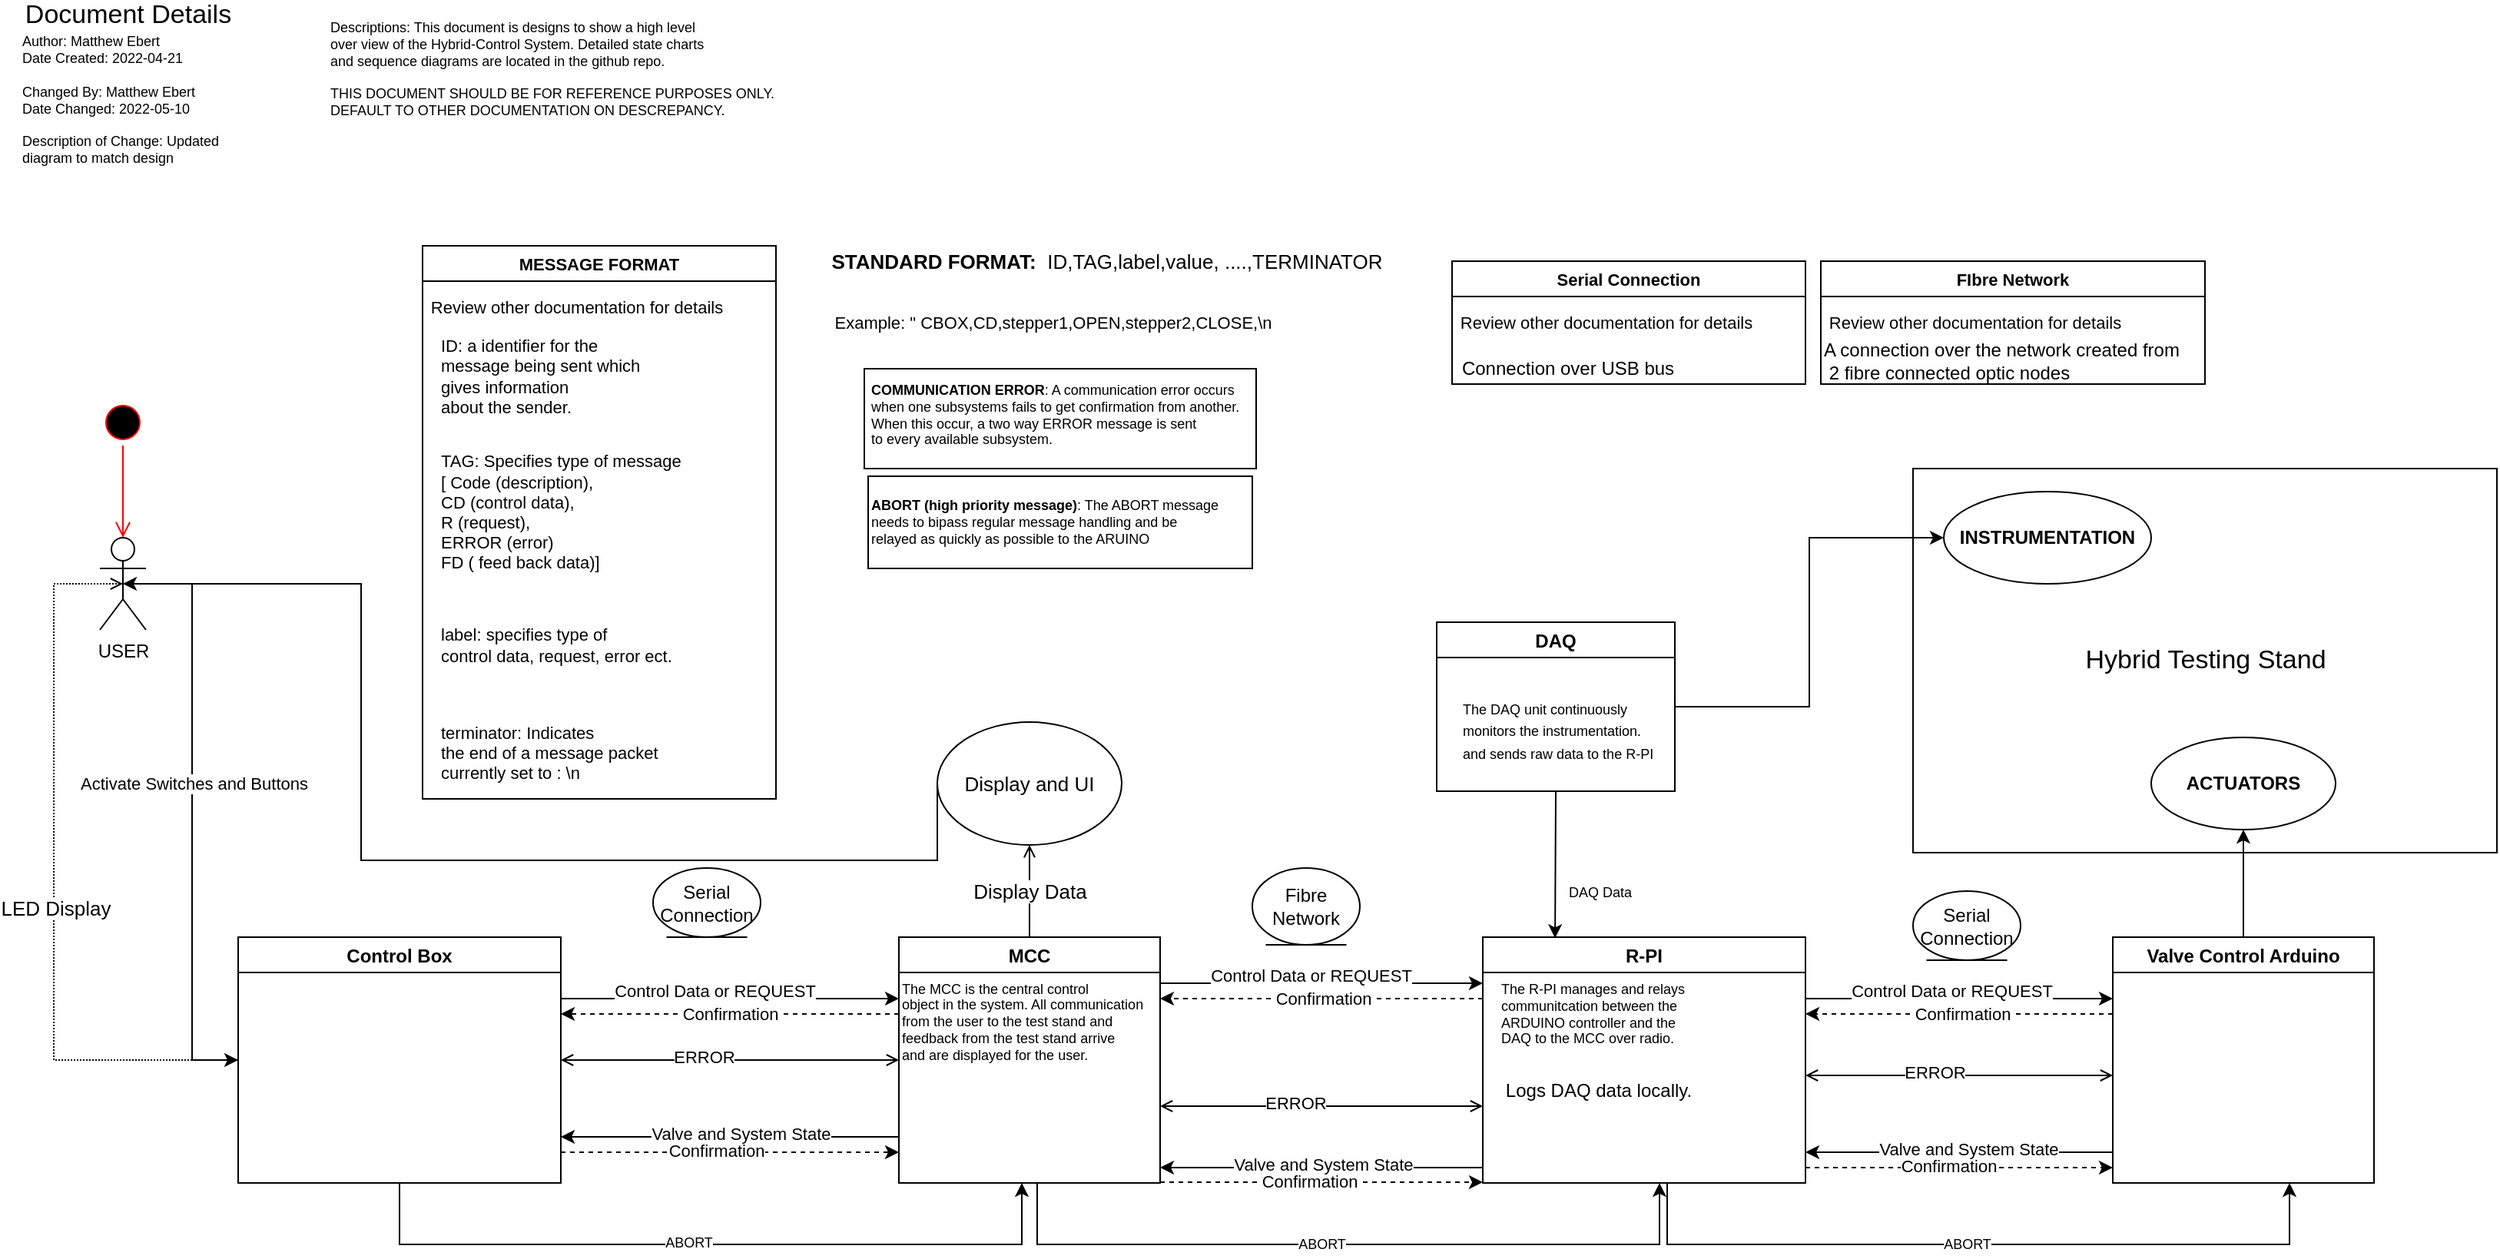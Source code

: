 <mxfile version="18.0.1" type="device"><diagram name="Page-1" id="58cdce13-f638-feb5-8d6f-7d28b1aa9fa0"><mxGraphModel dx="1102" dy="1875" grid="1" gridSize="10" guides="1" tooltips="1" connect="1" arrows="1" fold="1" page="1" pageScale="1" pageWidth="1100" pageHeight="850" background="none" math="0" shadow="0"><root><mxCell id="0"/><mxCell id="1" parent="0"/><mxCell id="4ZwoUNcSRzjdxhdqooqz-3" value="Hybrid Testing Stand" style="html=1;fontSize=17;" parent="1" vertex="1"><mxGeometry x="1260" y="95" width="380" height="250" as="geometry"/></mxCell><mxCell id="_WZZy8dRvBgfiySZL8Rz-11" value="" style="rounded=0;whiteSpace=wrap;html=1;fontSize=9;" parent="1" vertex="1"><mxGeometry x="577.5" y="30" width="255" height="65" as="geometry"/></mxCell><mxCell id="_WZZy8dRvBgfiySZL8Rz-10" value="" style="rounded=0;whiteSpace=wrap;html=1;fontSize=9;" parent="1" vertex="1"><mxGeometry x="580" y="100" width="250" height="60" as="geometry"/></mxCell><mxCell id="0STpt6-fExhYdKkASc30-1" value="" style="ellipse;html=1;shape=startState;fillColor=#000000;strokeColor=#ff0000;" parent="1" vertex="1"><mxGeometry x="80" y="50" width="30" height="30" as="geometry"/></mxCell><mxCell id="0STpt6-fExhYdKkASc30-2" value="" style="edgeStyle=orthogonalEdgeStyle;html=1;verticalAlign=bottom;endArrow=open;endSize=8;strokeColor=#ff0000;rounded=0;" parent="1" source="0STpt6-fExhYdKkASc30-1" edge="1"><mxGeometry relative="1" as="geometry"><mxPoint x="95" y="140" as="targetPoint"/></mxGeometry></mxCell><mxCell id="0STpt6-fExhYdKkASc30-16" style="edgeStyle=orthogonalEdgeStyle;rounded=0;orthogonalLoop=1;jettySize=auto;html=1;entryX=0;entryY=0.5;entryDx=0;entryDy=0;" parent="1" source="0STpt6-fExhYdKkASc30-3" target="0STpt6-fExhYdKkASc30-6" edge="1"><mxGeometry relative="1" as="geometry"><mxPoint x="95" y="390" as="targetPoint"/></mxGeometry></mxCell><mxCell id="0STpt6-fExhYdKkASc30-21" value="Activate Switches and Buttons" style="edgeLabel;html=1;align=center;verticalAlign=middle;resizable=0;points=[];" parent="0STpt6-fExhYdKkASc30-16" vertex="1" connectable="0"><mxGeometry x="-0.136" y="1" relative="1" as="geometry"><mxPoint as="offset"/></mxGeometry></mxCell><mxCell id="0STpt6-fExhYdKkASc30-3" value="USER" style="shape=umlActor;verticalLabelPosition=bottom;verticalAlign=top;html=1;" parent="1" vertex="1"><mxGeometry x="80" y="140" width="30" height="60" as="geometry"/></mxCell><mxCell id="0STpt6-fExhYdKkASc30-22" style="edgeStyle=orthogonalEdgeStyle;rounded=0;orthogonalLoop=1;jettySize=auto;html=1;entryX=0;entryY=0.25;entryDx=0;entryDy=0;" parent="1" source="0STpt6-fExhYdKkASc30-6" target="0STpt6-fExhYdKkASc30-7" edge="1"><mxGeometry relative="1" as="geometry"><Array as="points"><mxPoint x="400" y="440"/><mxPoint x="400" y="440"/></Array></mxGeometry></mxCell><mxCell id="0STpt6-fExhYdKkASc30-24" value="Control Data or REQUEST" style="edgeLabel;html=1;align=center;verticalAlign=middle;resizable=0;points=[];" parent="0STpt6-fExhYdKkASc30-22" vertex="1" connectable="0"><mxGeometry x="-0.407" relative="1" as="geometry"><mxPoint x="35" y="-5" as="offset"/></mxGeometry></mxCell><mxCell id="0STpt6-fExhYdKkASc30-34" style="edgeStyle=none;rounded=0;orthogonalLoop=1;jettySize=auto;html=1;dashed=1;" parent="1" edge="1"><mxGeometry relative="1" as="geometry"><mxPoint x="600" y="540" as="targetPoint"/><mxPoint x="380" y="540" as="sourcePoint"/></mxGeometry></mxCell><mxCell id="0STpt6-fExhYdKkASc30-35" value="Confirmation" style="edgeLabel;html=1;align=center;verticalAlign=middle;resizable=0;points=[];" parent="0STpt6-fExhYdKkASc30-34" vertex="1" connectable="0"><mxGeometry x="-0.213" y="1" relative="1" as="geometry"><mxPoint x="14" as="offset"/></mxGeometry></mxCell><mxCell id="9r_TKSRoAJuo1i_dESHB-25" style="edgeStyle=orthogonalEdgeStyle;rounded=0;orthogonalLoop=1;jettySize=auto;html=1;entryX=0.5;entryY=0.5;entryDx=0;entryDy=0;entryPerimeter=0;fontSize=13;startArrow=none;startFill=0;endArrow=open;endFill=0;dashed=1;dashPattern=1 1;" parent="1" source="0STpt6-fExhYdKkASc30-6" target="0STpt6-fExhYdKkASc30-3" edge="1"><mxGeometry relative="1" as="geometry"><Array as="points"><mxPoint x="50" y="480"/><mxPoint x="50" y="170"/></Array></mxGeometry></mxCell><mxCell id="9r_TKSRoAJuo1i_dESHB-26" value="LED Display" style="edgeLabel;html=1;align=center;verticalAlign=middle;resizable=0;points=[];fontSize=13;" parent="9r_TKSRoAJuo1i_dESHB-25" vertex="1" connectable="0"><mxGeometry x="0.076" y="-1" relative="1" as="geometry"><mxPoint y="36" as="offset"/></mxGeometry></mxCell><mxCell id="0STpt6-fExhYdKkASc30-6" value="Control Box" style="swimlane;" parent="1" vertex="1"><mxGeometry x="170" y="400" width="210" height="160" as="geometry"/></mxCell><mxCell id="0STpt6-fExhYdKkASc30-28" style="edgeStyle=orthogonalEdgeStyle;rounded=0;orthogonalLoop=1;jettySize=auto;html=1;dashed=1;" parent="1" source="0STpt6-fExhYdKkASc30-7" edge="1"><mxGeometry relative="1" as="geometry"><mxPoint x="380" y="450" as="targetPoint"/><Array as="points"><mxPoint x="380" y="450"/></Array></mxGeometry></mxCell><mxCell id="0STpt6-fExhYdKkASc30-29" value="Confirmation" style="edgeLabel;html=1;align=center;verticalAlign=middle;resizable=0;points=[];" parent="0STpt6-fExhYdKkASc30-28" vertex="1" connectable="0"><mxGeometry x="0.177" y="2" relative="1" as="geometry"><mxPoint x="19" y="-2" as="offset"/></mxGeometry></mxCell><mxCell id="0STpt6-fExhYdKkASc30-32" style="rounded=0;orthogonalLoop=1;jettySize=auto;html=1;" parent="1" edge="1"><mxGeometry relative="1" as="geometry"><mxPoint x="380" y="530" as="targetPoint"/><mxPoint x="600" y="530" as="sourcePoint"/></mxGeometry></mxCell><mxCell id="0STpt6-fExhYdKkASc30-33" value="Valve and System State" style="edgeLabel;html=1;align=center;verticalAlign=middle;resizable=0;points=[];" parent="0STpt6-fExhYdKkASc30-32" vertex="1" connectable="0"><mxGeometry x="-0.062" y="-2" relative="1" as="geometry"><mxPoint as="offset"/></mxGeometry></mxCell><mxCell id="0STpt6-fExhYdKkASc30-65" style="edgeStyle=none;rounded=0;orthogonalLoop=1;jettySize=auto;html=1;fontSize=9;startArrow=classic;startFill=1;endArrow=none;endFill=0;" parent="1" edge="1"><mxGeometry relative="1" as="geometry"><mxPoint x="680" y="560" as="sourcePoint"/><mxPoint x="275" y="560" as="targetPoint"/><Array as="points"><mxPoint x="680" y="600"/><mxPoint x="275" y="600"/></Array></mxGeometry></mxCell><mxCell id="0STpt6-fExhYdKkASc30-68" value="ABORT" style="edgeLabel;html=1;align=center;verticalAlign=middle;resizable=0;points=[];fontSize=9;" parent="0STpt6-fExhYdKkASc30-65" vertex="1" connectable="0"><mxGeometry x="0.059" y="-1" relative="1" as="geometry"><mxPoint as="offset"/></mxGeometry></mxCell><mxCell id="9r_TKSRoAJuo1i_dESHB-21" value="" style="edgeStyle=orthogonalEdgeStyle;rounded=0;orthogonalLoop=1;jettySize=auto;html=1;fontSize=13;startArrow=none;startFill=0;endArrow=open;endFill=0;" parent="1" source="0STpt6-fExhYdKkASc30-7" target="9r_TKSRoAJuo1i_dESHB-20" edge="1"><mxGeometry relative="1" as="geometry"/></mxCell><mxCell id="9r_TKSRoAJuo1i_dESHB-23" value="Display Data" style="edgeLabel;html=1;align=center;verticalAlign=middle;resizable=0;points=[];fontSize=13;" parent="9r_TKSRoAJuo1i_dESHB-21" vertex="1" connectable="0"><mxGeometry x="-0.322" relative="1" as="geometry"><mxPoint y="-10" as="offset"/></mxGeometry></mxCell><mxCell id="0STpt6-fExhYdKkASc30-7" value="MCC" style="swimlane;" parent="1" vertex="1"><mxGeometry x="600" y="400" width="170" height="160" as="geometry"/></mxCell><mxCell id="_WZZy8dRvBgfiySZL8Rz-3" value="The MCC is the central control&lt;br&gt;object in the system. All communication&lt;br&gt;from the user to the test stand and &lt;br&gt;feedback from the test stand arrive &lt;br&gt;and are displayed for the user." style="text;html=1;align=left;verticalAlign=middle;resizable=0;points=[];autosize=1;strokeColor=none;fillColor=none;fontSize=9;" parent="0STpt6-fExhYdKkASc30-7" vertex="1"><mxGeometry y="25" width="170" height="60" as="geometry"/></mxCell><mxCell id="0STpt6-fExhYdKkASc30-13" value="Fibre Network" style="ellipse;shape=umlEntity;whiteSpace=wrap;html=1;" parent="1" vertex="1"><mxGeometry x="830" y="355" width="70" height="50" as="geometry"/></mxCell><mxCell id="0STpt6-fExhYdKkASc30-17" value="Serial Connection" style="ellipse;shape=umlEntity;whiteSpace=wrap;html=1;" parent="1" vertex="1"><mxGeometry x="440" y="355" width="70" height="45" as="geometry"/></mxCell><mxCell id="0STpt6-fExhYdKkASc30-23" value="&lt;font style=&quot;font-size: 13px&quot;&gt;&lt;b&gt;STANDARD FORMAT:&lt;/b&gt;&amp;nbsp; ID,TAG,label,value, ....,TERMINATOR&lt;/font&gt;" style="text;html=1;align=center;verticalAlign=middle;resizable=0;points=[];autosize=1;strokeColor=none;fillColor=none;" parent="1" vertex="1"><mxGeometry x="550" y="-50" width="370" height="20" as="geometry"/></mxCell><mxCell id="0STpt6-fExhYdKkASc30-36" style="edgeStyle=orthogonalEdgeStyle;rounded=0;orthogonalLoop=1;jettySize=auto;html=1;entryX=0;entryY=0.25;entryDx=0;entryDy=0;" parent="1" source="0STpt6-fExhYdKkASc30-40" target="0STpt6-fExhYdKkASc30-45" edge="1"><mxGeometry relative="1" as="geometry"><Array as="points"><mxPoint x="1210" y="440"/><mxPoint x="1210" y="440"/></Array><mxPoint x="1400" y="430" as="targetPoint"/></mxGeometry></mxCell><mxCell id="0STpt6-fExhYdKkASc30-37" value="Control Data or REQUEST" style="edgeLabel;html=1;align=center;verticalAlign=middle;resizable=0;points=[];" parent="0STpt6-fExhYdKkASc30-36" vertex="1" connectable="0"><mxGeometry x="-0.407" relative="1" as="geometry"><mxPoint x="35" y="-5" as="offset"/></mxGeometry></mxCell><mxCell id="0STpt6-fExhYdKkASc30-38" style="edgeStyle=none;rounded=0;orthogonalLoop=1;jettySize=auto;html=1;dashed=1;" parent="1" edge="1"><mxGeometry relative="1" as="geometry"><mxPoint x="1390" y="550" as="targetPoint"/><mxPoint x="1190" y="550" as="sourcePoint"/></mxGeometry></mxCell><mxCell id="0STpt6-fExhYdKkASc30-39" value="Confirmation" style="edgeLabel;html=1;align=center;verticalAlign=middle;resizable=0;points=[];" parent="0STpt6-fExhYdKkASc30-38" vertex="1" connectable="0"><mxGeometry x="-0.213" y="1" relative="1" as="geometry"><mxPoint x="14" as="offset"/></mxGeometry></mxCell><mxCell id="0STpt6-fExhYdKkASc30-40" value="R-PI" style="swimlane;" parent="1" vertex="1"><mxGeometry x="980" y="400" width="210" height="160" as="geometry"/></mxCell><mxCell id="_WZZy8dRvBgfiySZL8Rz-2" value="The R-PI manages and relays&lt;br&gt;communitcation&amp;nbsp;between the &lt;br&gt;ARDUINO controller and the &lt;br&gt;DAQ to the MCC over radio." style="text;html=1;align=left;verticalAlign=middle;resizable=0;points=[];autosize=1;strokeColor=none;fillColor=none;fontSize=9;" parent="0STpt6-fExhYdKkASc30-40" vertex="1"><mxGeometry x="10" y="25" width="140" height="50" as="geometry"/></mxCell><mxCell id="4ZwoUNcSRzjdxhdqooqz-1" value="Logs DAQ data locally." style="text;html=1;align=center;verticalAlign=middle;resizable=0;points=[];autosize=1;strokeColor=none;fillColor=none;" parent="0STpt6-fExhYdKkASc30-40" vertex="1"><mxGeometry x="5" y="90" width="140" height="20" as="geometry"/></mxCell><mxCell id="0STpt6-fExhYdKkASc30-41" style="edgeStyle=orthogonalEdgeStyle;rounded=0;orthogonalLoop=1;jettySize=auto;html=1;dashed=1;" parent="1" source="0STpt6-fExhYdKkASc30-45" edge="1"><mxGeometry relative="1" as="geometry"><mxPoint x="1190" y="450" as="targetPoint"/><Array as="points"><mxPoint x="1190" y="450"/></Array></mxGeometry></mxCell><mxCell id="0STpt6-fExhYdKkASc30-42" value="Confirmation" style="edgeLabel;html=1;align=center;verticalAlign=middle;resizable=0;points=[];" parent="0STpt6-fExhYdKkASc30-41" vertex="1" connectable="0"><mxGeometry x="0.177" y="2" relative="1" as="geometry"><mxPoint x="19" y="-2" as="offset"/></mxGeometry></mxCell><mxCell id="0STpt6-fExhYdKkASc30-43" style="rounded=0;orthogonalLoop=1;jettySize=auto;html=1;" parent="1" edge="1"><mxGeometry relative="1" as="geometry"><mxPoint x="1190" y="540" as="targetPoint"/><mxPoint x="1390" y="540" as="sourcePoint"/></mxGeometry></mxCell><mxCell id="0STpt6-fExhYdKkASc30-44" value="Valve and System State" style="edgeLabel;html=1;align=center;verticalAlign=middle;resizable=0;points=[];" parent="0STpt6-fExhYdKkASc30-43" vertex="1" connectable="0"><mxGeometry x="-0.062" y="-2" relative="1" as="geometry"><mxPoint as="offset"/></mxGeometry></mxCell><mxCell id="0STpt6-fExhYdKkASc30-74" value="" style="edgeStyle=none;rounded=0;orthogonalLoop=1;jettySize=auto;html=1;fontSize=9;startArrow=none;startFill=0;endArrow=classic;endFill=1;" parent="1" source="0STpt6-fExhYdKkASc30-45" target="0STpt6-fExhYdKkASc30-73" edge="1"><mxGeometry relative="1" as="geometry"/></mxCell><mxCell id="0STpt6-fExhYdKkASc30-45" value="Valve Control Arduino" style="swimlane;" parent="1" vertex="1"><mxGeometry x="1390" y="400" width="170" height="160" as="geometry"/></mxCell><mxCell id="0STpt6-fExhYdKkASc30-46" value="Serial Connection" style="ellipse;shape=umlEntity;whiteSpace=wrap;html=1;" parent="1" vertex="1"><mxGeometry x="1260" y="370" width="70" height="45" as="geometry"/></mxCell><mxCell id="0STpt6-fExhYdKkASc30-48" style="edgeStyle=orthogonalEdgeStyle;rounded=0;orthogonalLoop=1;jettySize=auto;html=1;" parent="1" edge="1"><mxGeometry relative="1" as="geometry"><mxPoint x="770" y="430" as="sourcePoint"/><mxPoint x="980" y="430" as="targetPoint"/><Array as="points"><mxPoint x="790" y="430"/><mxPoint x="790" y="430"/></Array></mxGeometry></mxCell><mxCell id="0STpt6-fExhYdKkASc30-49" value="Control Data or REQUEST" style="edgeLabel;html=1;align=center;verticalAlign=middle;resizable=0;points=[];" parent="0STpt6-fExhYdKkASc30-48" vertex="1" connectable="0"><mxGeometry x="-0.407" relative="1" as="geometry"><mxPoint x="35" y="-5" as="offset"/></mxGeometry></mxCell><mxCell id="0STpt6-fExhYdKkASc30-50" style="edgeStyle=orthogonalEdgeStyle;rounded=0;orthogonalLoop=1;jettySize=auto;html=1;dashed=1;" parent="1" edge="1"><mxGeometry relative="1" as="geometry"><mxPoint x="770" y="440" as="targetPoint"/><mxPoint x="980" y="440" as="sourcePoint"/><Array as="points"><mxPoint x="770" y="440"/></Array></mxGeometry></mxCell><mxCell id="0STpt6-fExhYdKkASc30-51" value="Confirmation" style="edgeLabel;html=1;align=center;verticalAlign=middle;resizable=0;points=[];" parent="0STpt6-fExhYdKkASc30-50" vertex="1" connectable="0"><mxGeometry x="0.177" y="2" relative="1" as="geometry"><mxPoint x="19" y="-2" as="offset"/></mxGeometry></mxCell><mxCell id="0STpt6-fExhYdKkASc30-52" style="edgeStyle=none;rounded=0;orthogonalLoop=1;jettySize=auto;html=1;dashed=1;" parent="1" edge="1"><mxGeometry relative="1" as="geometry"><mxPoint x="980" y="559.52" as="targetPoint"/><mxPoint x="770" y="559.52" as="sourcePoint"/></mxGeometry></mxCell><mxCell id="0STpt6-fExhYdKkASc30-53" value="Confirmation" style="edgeLabel;html=1;align=center;verticalAlign=middle;resizable=0;points=[];" parent="0STpt6-fExhYdKkASc30-52" vertex="1" connectable="0"><mxGeometry x="-0.213" y="1" relative="1" as="geometry"><mxPoint x="14" as="offset"/></mxGeometry></mxCell><mxCell id="0STpt6-fExhYdKkASc30-54" style="rounded=0;orthogonalLoop=1;jettySize=auto;html=1;" parent="1" edge="1"><mxGeometry relative="1" as="geometry"><mxPoint x="770" y="550" as="targetPoint"/><mxPoint x="980" y="550" as="sourcePoint"/></mxGeometry></mxCell><mxCell id="0STpt6-fExhYdKkASc30-55" value="Valve and System State" style="edgeLabel;html=1;align=center;verticalAlign=middle;resizable=0;points=[];" parent="0STpt6-fExhYdKkASc30-54" vertex="1" connectable="0"><mxGeometry x="-0.062" y="-2" relative="1" as="geometry"><mxPoint x="-6" as="offset"/></mxGeometry></mxCell><mxCell id="0STpt6-fExhYdKkASc30-66" style="edgeStyle=none;rounded=0;orthogonalLoop=1;jettySize=auto;html=1;fontSize=9;startArrow=classic;startFill=1;endArrow=none;endFill=0;" parent="1" edge="1"><mxGeometry relative="1" as="geometry"><mxPoint x="1095" y="560" as="sourcePoint"/><mxPoint x="690" y="560" as="targetPoint"/><Array as="points"><mxPoint x="1095" y="600"/><mxPoint x="690" y="600"/></Array></mxGeometry></mxCell><mxCell id="0STpt6-fExhYdKkASc30-69" value="ABORT" style="edgeLabel;html=1;align=center;verticalAlign=middle;resizable=0;points=[];fontSize=9;" parent="0STpt6-fExhYdKkASc30-66" vertex="1" connectable="0"><mxGeometry x="0.661" relative="1" as="geometry"><mxPoint x="143" as="offset"/></mxGeometry></mxCell><mxCell id="0STpt6-fExhYdKkASc30-67" style="edgeStyle=none;rounded=0;orthogonalLoop=1;jettySize=auto;html=1;fontSize=9;startArrow=classic;startFill=1;endArrow=none;endFill=0;" parent="1" edge="1"><mxGeometry relative="1" as="geometry"><mxPoint x="1505" y="560" as="sourcePoint"/><mxPoint x="1100" y="560" as="targetPoint"/><Array as="points"><mxPoint x="1505" y="600"/><mxPoint x="1100" y="600"/></Array></mxGeometry></mxCell><mxCell id="0STpt6-fExhYdKkASc30-70" value="ABORT" style="edgeLabel;html=1;align=center;verticalAlign=middle;resizable=0;points=[];fontSize=9;" parent="0STpt6-fExhYdKkASc30-67" vertex="1" connectable="0"><mxGeometry x="0.608" relative="1" as="geometry"><mxPoint x="140" as="offset"/></mxGeometry></mxCell><mxCell id="0STpt6-fExhYdKkASc30-73" value="ACTUATORS" style="ellipse;whiteSpace=wrap;html=1;fontStyle=1;startSize=23;" parent="1" vertex="1"><mxGeometry x="1415" y="270" width="120" height="60" as="geometry"/></mxCell><mxCell id="9r_TKSRoAJuo1i_dESHB-1" value="" style="endArrow=open;html=1;rounded=0;fontSize=11;exitX=1;exitY=0.5;exitDx=0;exitDy=0;startArrow=open;startFill=0;endFill=0;" parent="1" source="0STpt6-fExhYdKkASc30-6" edge="1"><mxGeometry width="50" height="50" relative="1" as="geometry"><mxPoint x="680" y="460" as="sourcePoint"/><mxPoint x="600" y="480" as="targetPoint"/><Array as="points"><mxPoint x="530" y="480"/></Array></mxGeometry></mxCell><mxCell id="9r_TKSRoAJuo1i_dESHB-2" value="ERROR" style="edgeLabel;html=1;align=center;verticalAlign=middle;resizable=0;points=[];fontSize=11;" parent="9r_TKSRoAJuo1i_dESHB-1" vertex="1" connectable="0"><mxGeometry x="-0.161" y="2" relative="1" as="geometry"><mxPoint as="offset"/></mxGeometry></mxCell><mxCell id="9r_TKSRoAJuo1i_dESHB-3" value="" style="endArrow=open;html=1;rounded=0;fontSize=11;startArrow=open;startFill=0;endFill=0;" parent="1" edge="1"><mxGeometry width="50" height="50" relative="1" as="geometry"><mxPoint x="770" y="510" as="sourcePoint"/><mxPoint x="980" y="510" as="targetPoint"/></mxGeometry></mxCell><mxCell id="9r_TKSRoAJuo1i_dESHB-4" value="ERROR" style="edgeLabel;html=1;align=center;verticalAlign=middle;resizable=0;points=[];fontSize=11;" parent="9r_TKSRoAJuo1i_dESHB-3" vertex="1" connectable="0"><mxGeometry x="-0.161" y="2" relative="1" as="geometry"><mxPoint as="offset"/></mxGeometry></mxCell><mxCell id="9r_TKSRoAJuo1i_dESHB-5" value="" style="endArrow=open;html=1;rounded=0;fontSize=11;exitX=1;exitY=0.5;exitDx=0;exitDy=0;startArrow=open;startFill=0;endFill=0;" parent="1" edge="1"><mxGeometry width="50" height="50" relative="1" as="geometry"><mxPoint x="1190" y="490" as="sourcePoint"/><mxPoint x="1390" y="490" as="targetPoint"/></mxGeometry></mxCell><mxCell id="9r_TKSRoAJuo1i_dESHB-6" value="ERROR" style="edgeLabel;html=1;align=center;verticalAlign=middle;resizable=0;points=[];fontSize=11;" parent="9r_TKSRoAJuo1i_dESHB-5" vertex="1" connectable="0"><mxGeometry x="-0.161" y="2" relative="1" as="geometry"><mxPoint as="offset"/></mxGeometry></mxCell><mxCell id="9r_TKSRoAJuo1i_dESHB-11" value="MESSAGE FORMAT" style="swimlane;fontSize=11;" parent="1" vertex="1"><mxGeometry x="290" y="-50" width="230" height="360" as="geometry"/></mxCell><mxCell id="9r_TKSRoAJuo1i_dESHB-12" value="Review other documentation for details" style="text;html=1;align=center;verticalAlign=middle;resizable=0;points=[];autosize=1;strokeColor=none;fillColor=none;fontSize=11;" parent="9r_TKSRoAJuo1i_dESHB-11" vertex="1"><mxGeometry x="-5" y="30" width="210" height="20" as="geometry"/></mxCell><mxCell id="9r_TKSRoAJuo1i_dESHB-13" value="ID: a identifier for the &lt;br&gt;message being sent which &lt;br&gt;gives information &lt;br&gt;about the sender. &lt;br&gt;" style="text;html=1;align=left;verticalAlign=middle;resizable=0;points=[];autosize=1;strokeColor=none;fillColor=none;fontSize=11;" parent="9r_TKSRoAJuo1i_dESHB-11" vertex="1"><mxGeometry x="10" y="55" width="150" height="60" as="geometry"/></mxCell><mxCell id="9r_TKSRoAJuo1i_dESHB-14" value="TAG: Specifies type of message&lt;br&gt;&lt;span&gt;[ Code (description),&lt;/span&gt;&lt;br&gt;&lt;span&gt;&#9;&lt;/span&gt;&lt;span&gt;CD (control data),&lt;/span&gt;&lt;br&gt;&lt;span&gt;&#9;&lt;/span&gt;&lt;span&gt;R (request),&lt;/span&gt;&lt;br&gt;&lt;span&gt;&#9;&lt;/span&gt;&lt;span&gt;ERROR (error)&lt;/span&gt;&lt;br&gt;&lt;span&gt;&#9;&lt;/span&gt;&lt;span&gt;FD ( feed back data)]&lt;br&gt;&lt;/span&gt;&lt;br&gt;&lt;span&gt;&#9;&lt;/span&gt;" style="text;html=1;align=left;verticalAlign=middle;resizable=0;points=[];autosize=1;strokeColor=none;fillColor=none;fontSize=11;" parent="9r_TKSRoAJuo1i_dESHB-11" vertex="1"><mxGeometry x="10" y="130" width="170" height="100" as="geometry"/></mxCell><mxCell id="9r_TKSRoAJuo1i_dESHB-15" value="label: specifies type of &lt;br&gt;control data, request, error ect.&lt;br&gt;" style="text;html=1;align=left;verticalAlign=middle;resizable=0;points=[];autosize=1;strokeColor=none;fillColor=none;fontSize=11;" parent="9r_TKSRoAJuo1i_dESHB-11" vertex="1"><mxGeometry x="10" y="245" width="170" height="30" as="geometry"/></mxCell><mxCell id="9r_TKSRoAJuo1i_dESHB-16" value="terminator: Indicates &lt;br&gt;the end of a message packet&lt;br&gt;currently set to : \n&lt;br&gt;" style="text;html=1;align=left;verticalAlign=middle;resizable=0;points=[];autosize=1;strokeColor=none;fillColor=none;fontSize=11;" parent="9r_TKSRoAJuo1i_dESHB-11" vertex="1"><mxGeometry x="10" y="310" width="160" height="40" as="geometry"/></mxCell><mxCell id="9r_TKSRoAJuo1i_dESHB-19" value="Example: &quot; CBOX,CD,stepper1,OPEN,stepper2,CLOSE,\n" style="text;html=1;align=center;verticalAlign=middle;resizable=0;points=[];autosize=1;strokeColor=none;fillColor=none;fontSize=11;" parent="1" vertex="1"><mxGeometry x="550" y="-10" width="300" height="20" as="geometry"/></mxCell><mxCell id="9r_TKSRoAJuo1i_dESHB-20" value="Display and UI" style="ellipse;whiteSpace=wrap;html=1;fontSize=13;" parent="1" vertex="1"><mxGeometry x="625" y="260" width="120" height="80" as="geometry"/></mxCell><mxCell id="_WZZy8dRvBgfiySZL8Rz-5" value="&lt;b&gt;COMMUNICATION ERROR&lt;/b&gt;: A communication error occurs&lt;br&gt;when one subsystems fails to get confirmation from another.&lt;br&gt;When this occur, a two way ERROR message is sent&lt;br&gt;to every available subsystem." style="text;html=1;align=left;verticalAlign=middle;resizable=0;points=[];autosize=1;strokeColor=none;fillColor=none;fontSize=9;" parent="1" vertex="1"><mxGeometry x="580" y="35" width="260" height="50" as="geometry"/></mxCell><mxCell id="_WZZy8dRvBgfiySZL8Rz-6" value="&lt;b&gt;ABORT (high priority message)&lt;/b&gt;: The ABORT message&lt;br&gt;needs to bipass regular message handling and be &lt;br&gt;relayed as quickly as possible to the ARUINO" style="text;html=1;align=left;verticalAlign=middle;resizable=0;points=[];autosize=1;strokeColor=none;fillColor=none;fontSize=9;" parent="1" vertex="1"><mxGeometry x="580" y="110" width="240" height="40" as="geometry"/></mxCell><mxCell id="_WZZy8dRvBgfiySZL8Rz-7" value="&lt;font style=&quot;font-size: 17px&quot;&gt;Document Details&lt;/font&gt;" style="text;html=1;align=center;verticalAlign=middle;resizable=0;points=[];autosize=1;strokeColor=none;fillColor=none;fontSize=9;" parent="1" vertex="1"><mxGeometry x="22.5" y="-210" width="150" height="20" as="geometry"/></mxCell><mxCell id="_WZZy8dRvBgfiySZL8Rz-8" value="&lt;div style=&quot;text-align: left&quot;&gt;&lt;span&gt;Author: Matthew Ebert&lt;/span&gt;&lt;/div&gt;&lt;div style=&quot;text-align: left&quot;&gt;&lt;span&gt;Date Created: 2022-04-21&lt;/span&gt;&lt;/div&gt;&lt;div style=&quot;text-align: left&quot;&gt;&lt;span&gt;&lt;br&gt;&lt;/span&gt;&lt;/div&gt;&lt;div style=&quot;text-align: left&quot;&gt;&lt;span&gt;Changed By: Matthew Ebert&lt;/span&gt;&lt;/div&gt;&lt;div style=&quot;text-align: left&quot;&gt;&lt;span&gt;Date Changed: 2022-05-10&lt;/span&gt;&lt;/div&gt;&lt;div style=&quot;text-align: left&quot;&gt;&lt;span&gt;&lt;br&gt;&lt;/span&gt;&lt;/div&gt;&lt;div style=&quot;text-align: left&quot;&gt;&lt;span&gt;Description of Change: Updated&lt;/span&gt;&lt;/div&gt;&lt;div style=&quot;text-align: left&quot;&gt;&lt;span&gt;diagram to match design&lt;/span&gt;&lt;/div&gt;" style="text;html=1;align=center;verticalAlign=middle;resizable=0;points=[];autosize=1;strokeColor=none;fillColor=none;fontSize=9;" parent="1" vertex="1"><mxGeometry x="22.5" y="-190" width="140" height="90" as="geometry"/></mxCell><mxCell id="_WZZy8dRvBgfiySZL8Rz-9" value="Descriptions: This document is designs to show a high level&lt;br&gt;over view of the Hybrid-Control System. Detailed state charts&lt;br&gt;and sequence diagrams are located in the github repo.&lt;br&gt;&lt;br&gt;THIS DOCUMENT SHOULD BE FOR REFERENCE PURPOSES ONLY.&lt;br&gt;DEFAULT TO OTHER DOCUMENTATION ON DESCREPANCY." style="text;html=1;align=left;verticalAlign=middle;resizable=0;points=[];autosize=1;strokeColor=none;fillColor=none;fontSize=9;" parent="1" vertex="1"><mxGeometry x="227.5" y="-200" width="300" height="70" as="geometry"/></mxCell><mxCell id="0QDL9o6s2B9mOV3eJHRK-2" value="Serial Connection" style="swimlane;fontSize=11;" parent="1" vertex="1"><mxGeometry x="960" y="-40" width="230" height="80" as="geometry"/></mxCell><mxCell id="0QDL9o6s2B9mOV3eJHRK-3" value="Review other documentation for details" style="text;html=1;align=center;verticalAlign=middle;resizable=0;points=[];autosize=1;strokeColor=none;fillColor=none;fontSize=11;" parent="0QDL9o6s2B9mOV3eJHRK-2" vertex="1"><mxGeometry x="-5" y="30" width="210" height="20" as="geometry"/></mxCell><mxCell id="0QDL9o6s2B9mOV3eJHRK-8" value="Connection over USB bus" style="text;html=1;align=center;verticalAlign=middle;resizable=0;points=[];autosize=1;strokeColor=none;fillColor=none;" parent="0QDL9o6s2B9mOV3eJHRK-2" vertex="1"><mxGeometry y="60" width="150" height="20" as="geometry"/></mxCell><mxCell id="0QDL9o6s2B9mOV3eJHRK-9" value="FIbre Network" style="swimlane;fontSize=11;" parent="1" vertex="1"><mxGeometry x="1200" y="-40" width="250" height="80" as="geometry"/></mxCell><mxCell id="0QDL9o6s2B9mOV3eJHRK-10" value="Review other documentation for details" style="text;html=1;align=center;verticalAlign=middle;resizable=0;points=[];autosize=1;strokeColor=none;fillColor=none;fontSize=11;" parent="0QDL9o6s2B9mOV3eJHRK-9" vertex="1"><mxGeometry x="-5" y="30" width="210" height="20" as="geometry"/></mxCell><mxCell id="0QDL9o6s2B9mOV3eJHRK-11" value="A connection over the network created from&lt;br&gt;&amp;nbsp;2 fibre connected optic nodes" style="text;html=1;align=left;verticalAlign=middle;resizable=0;points=[];autosize=1;strokeColor=none;fillColor=none;" parent="0QDL9o6s2B9mOV3eJHRK-9" vertex="1"><mxGeometry y="50" width="250" height="30" as="geometry"/></mxCell><mxCell id="0QDL9o6s2B9mOV3eJHRK-13" style="edgeStyle=none;rounded=0;orthogonalLoop=1;jettySize=auto;html=1;fontSize=9;exitX=0.5;exitY=1;exitDx=0;exitDy=0;entryX=0.224;entryY=0.004;entryDx=0;entryDy=0;entryPerimeter=0;" parent="1" source="0QDL9o6s2B9mOV3eJHRK-19" target="0STpt6-fExhYdKkASc30-40" edge="1"><mxGeometry relative="1" as="geometry"><mxPoint x="1512.5" y="155" as="sourcePoint"/><mxPoint x="1512.5" y="295" as="targetPoint"/></mxGeometry></mxCell><mxCell id="0QDL9o6s2B9mOV3eJHRK-14" value="DAQ Data" style="edgeLabel;html=1;align=center;verticalAlign=middle;resizable=0;points=[];fontSize=9;" parent="0QDL9o6s2B9mOV3eJHRK-13" vertex="1" connectable="0"><mxGeometry x="-0.339" relative="1" as="geometry"><mxPoint x="28" y="34" as="offset"/></mxGeometry></mxCell><mxCell id="0QDL9o6s2B9mOV3eJHRK-16" value="INSTRUMENTATION" style="ellipse;whiteSpace=wrap;html=1;fontStyle=1;startSize=23;" parent="1" vertex="1"><mxGeometry x="1280" y="110" width="135" height="60" as="geometry"/></mxCell><mxCell id="0QDL9o6s2B9mOV3eJHRK-21" style="edgeStyle=orthogonalEdgeStyle;rounded=0;orthogonalLoop=1;jettySize=auto;html=1;entryX=0;entryY=0.5;entryDx=0;entryDy=0;" parent="1" source="0QDL9o6s2B9mOV3eJHRK-19" target="0QDL9o6s2B9mOV3eJHRK-16" edge="1"><mxGeometry relative="1" as="geometry"/></mxCell><mxCell id="0QDL9o6s2B9mOV3eJHRK-19" value="DAQ" style="swimlane;" parent="1" vertex="1"><mxGeometry x="950" y="195" width="155" height="110" as="geometry"/></mxCell><mxCell id="0QDL9o6s2B9mOV3eJHRK-20" value="&lt;font style=&quot;font-size: 9px&quot;&gt;The DAQ unit continuously&lt;br&gt;monitors the instrumentation.&lt;br&gt;and sends raw data to the R-PI&lt;br&gt;&lt;/font&gt;" style="text;html=1;align=left;verticalAlign=middle;resizable=0;points=[];autosize=1;strokeColor=none;fillColor=none;" parent="0QDL9o6s2B9mOV3eJHRK-19" vertex="1"><mxGeometry x="15" y="45" width="140" height="50" as="geometry"/></mxCell><mxCell id="4ZwoUNcSRzjdxhdqooqz-2" value="" style="endArrow=classic;html=1;rounded=0;fontSize=17;entryX=0.5;entryY=0.5;entryDx=0;entryDy=0;entryPerimeter=0;exitX=0;exitY=0.5;exitDx=0;exitDy=0;" parent="1" source="9r_TKSRoAJuo1i_dESHB-20" target="0STpt6-fExhYdKkASc30-3" edge="1"><mxGeometry width="50" height="50" relative="1" as="geometry"><mxPoint x="590" y="350" as="sourcePoint"/><mxPoint x="640" y="300" as="targetPoint"/><Array as="points"><mxPoint x="625" y="350"/><mxPoint x="250" y="350"/><mxPoint x="250" y="170"/></Array></mxGeometry></mxCell></root></mxGraphModel></diagram></mxfile>